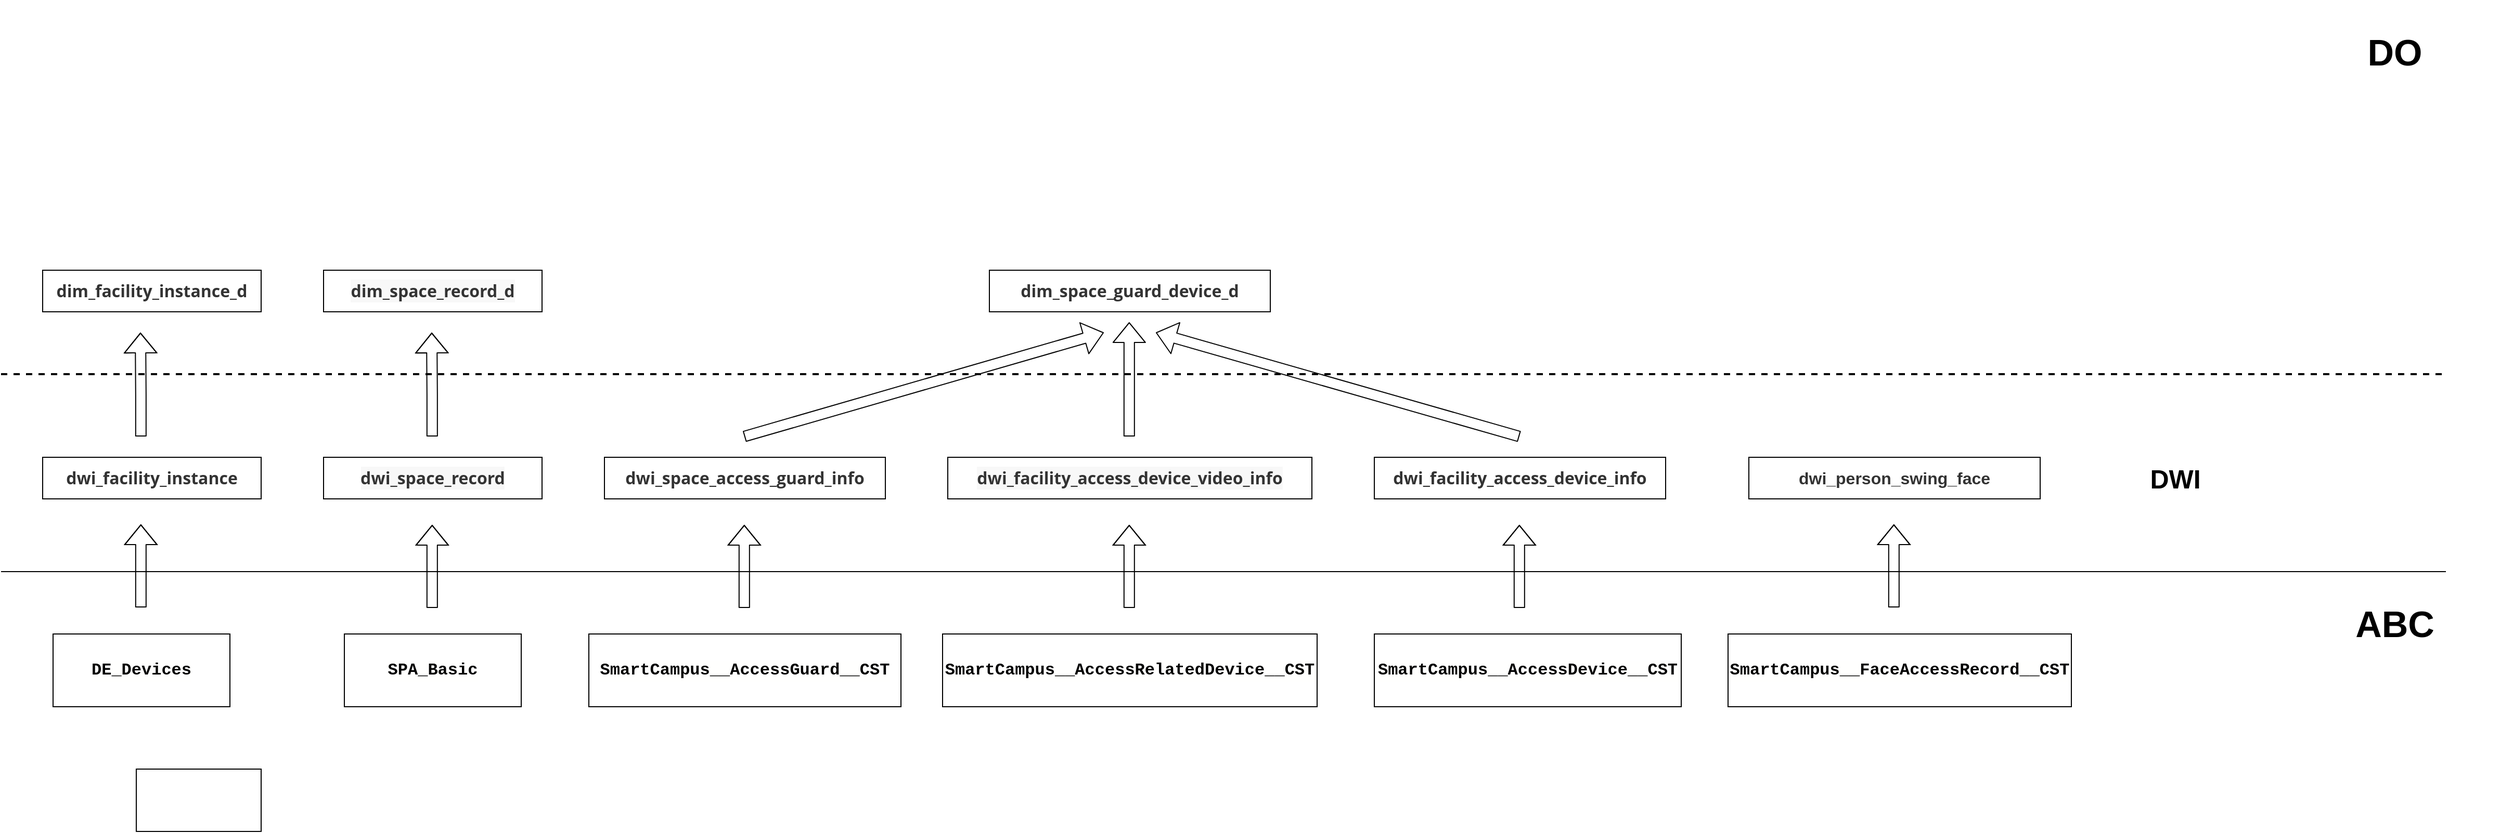 <mxfile version="14.3.2" type="github">
  <diagram id="ALSrLkM7NoTAbwWm-Tqr" name="Page-1">
    <mxGraphModel dx="1422" dy="762" grid="1" gridSize="10" guides="1" tooltips="1" connect="1" arrows="1" fold="1" page="1" pageScale="1" pageWidth="827" pageHeight="1169" math="0" shadow="0">
      <root>
        <mxCell id="0" />
        <mxCell id="1" parent="0" />
        <mxCell id="fcsJN2qr-9h00e084uWn-1" value="" style="endArrow=none;html=1;" parent="1" edge="1">
          <mxGeometry width="50" height="50" relative="1" as="geometry">
            <mxPoint x="80" y="550" as="sourcePoint" />
            <mxPoint x="2430" y="550" as="targetPoint" />
          </mxGeometry>
        </mxCell>
        <mxCell id="x_IjrBmh7rydG-k_5fCS-1" value="&lt;span style=&quot;color: rgb(51 , 51 , 51) ; font-family: &amp;#34;open sans&amp;#34; , &amp;#34;clear sans&amp;#34; , &amp;#34;helvetica neue&amp;#34; , &amp;#34;helvetica&amp;#34; , &amp;#34;arial&amp;#34; , sans-serif ; font-size: 16px ; text-align: left ; background-color: rgb(255 , 255 , 255)&quot;&gt;&lt;b&gt;dwi_facility_instance&lt;/b&gt;&lt;/span&gt;" style="rounded=0;whiteSpace=wrap;html=1;" parent="1" vertex="1">
          <mxGeometry x="120" y="440" width="210" height="40" as="geometry" />
        </mxCell>
        <mxCell id="x_IjrBmh7rydG-k_5fCS-2" value="&lt;span style=&quot;color: rgb(51 , 51 , 51) ; font-family: &amp;#34;open sans&amp;#34; , &amp;#34;clear sans&amp;#34; , &amp;#34;helvetica neue&amp;#34; , &amp;#34;helvetica&amp;#34; , &amp;#34;arial&amp;#34; , sans-serif ; font-size: 16px ; text-align: left ; background-color: rgb(248 , 248 , 248)&quot;&gt;&lt;b&gt;dwi_space_record&lt;/b&gt;&lt;/span&gt;" style="rounded=0;whiteSpace=wrap;html=1;" parent="1" vertex="1">
          <mxGeometry x="390" y="440" width="210" height="40" as="geometry" />
        </mxCell>
        <mxCell id="x_IjrBmh7rydG-k_5fCS-4" value="&lt;span style=&quot;color: rgb(51 , 51 , 51) ; font-family: &amp;#34;open sans&amp;#34; , &amp;#34;clear sans&amp;#34; , &amp;#34;helvetica neue&amp;#34; , &amp;#34;helvetica&amp;#34; , &amp;#34;arial&amp;#34; , sans-serif ; font-size: 16px ; text-align: left ; background-color: rgb(248 , 248 , 248)&quot;&gt;&lt;b&gt;dwi_facility_access_device_video_info&lt;/b&gt;&lt;/span&gt;" style="rounded=0;whiteSpace=wrap;html=1;" parent="1" vertex="1">
          <mxGeometry x="990" y="440" width="350" height="40" as="geometry" />
        </mxCell>
        <mxCell id="x_IjrBmh7rydG-k_5fCS-5" value="&lt;span style=&quot;color: rgb(51 , 51 , 51) ; font-family: &amp;#34;open sans&amp;#34; , &amp;#34;clear sans&amp;#34; , &amp;#34;helvetica neue&amp;#34; , &amp;#34;helvetica&amp;#34; , &amp;#34;arial&amp;#34; , sans-serif ; font-size: 16px ; text-align: left ; background-color: rgb(255 , 255 , 255)&quot;&gt;&lt;b&gt;dwi_space_access_guard_info&lt;/b&gt;&lt;/span&gt;" style="rounded=0;whiteSpace=wrap;html=1;" parent="1" vertex="1">
          <mxGeometry x="660" y="440" width="270" height="40" as="geometry" />
        </mxCell>
        <mxCell id="x_IjrBmh7rydG-k_5fCS-6" value="&lt;span style=&quot;color: rgb(51 , 51 , 51) ; font-family: &amp;#34;open sans&amp;#34; , &amp;#34;clear sans&amp;#34; , &amp;#34;helvetica neue&amp;#34; , &amp;#34;helvetica&amp;#34; , &amp;#34;arial&amp;#34; , sans-serif ; font-size: 16px ; text-align: left ; background-color: rgb(255 , 255 , 255)&quot;&gt;&lt;b&gt;dwi_facility_access_device_info&lt;/b&gt;&lt;/span&gt;" style="rounded=0;whiteSpace=wrap;html=1;" parent="1" vertex="1">
          <mxGeometry x="1400" y="440" width="280" height="40" as="geometry" />
        </mxCell>
        <mxCell id="x_IjrBmh7rydG-k_5fCS-7" value="&lt;div style=&quot;background-color: rgb(255 , 255 , 254) ; font-family: &amp;#34;consolas&amp;#34; , &amp;#34;courier new&amp;#34; , monospace ; line-height: 19px&quot;&gt;&lt;b&gt;&lt;font style=&quot;font-size: 16px&quot;&gt;DE_Devices&lt;/font&gt;&lt;/b&gt;&lt;/div&gt;" style="rounded=0;whiteSpace=wrap;html=1;" parent="1" vertex="1">
          <mxGeometry x="130" y="610" width="170" height="70" as="geometry" />
        </mxCell>
        <mxCell id="x_IjrBmh7rydG-k_5fCS-8" value="&lt;div style=&quot;background-color: rgb(255 , 255 , 254) ; font-family: &amp;#34;consolas&amp;#34; , &amp;#34;courier new&amp;#34; , monospace ; line-height: 19px&quot;&gt;&lt;b&gt;&lt;font style=&quot;font-size: 16px&quot;&gt;SPA_Basic&lt;/font&gt;&lt;/b&gt;&lt;/div&gt;" style="rounded=0;whiteSpace=wrap;html=1;" parent="1" vertex="1">
          <mxGeometry x="410" y="610" width="170" height="70" as="geometry" />
        </mxCell>
        <mxCell id="x_IjrBmh7rydG-k_5fCS-11" value="&lt;div style=&quot;background-color: rgb(255 , 255 , 254) ; font-family: &amp;#34;consolas&amp;#34; , &amp;#34;courier new&amp;#34; , monospace ; line-height: 19px&quot;&gt;&lt;font style=&quot;font-size: 16px&quot;&gt;&lt;b&gt;SmartCampus__AccessDevice__CST&lt;/b&gt;&lt;/font&gt;&lt;/div&gt;" style="rounded=0;whiteSpace=wrap;html=1;" parent="1" vertex="1">
          <mxGeometry x="1400" y="610" width="295" height="70" as="geometry" />
        </mxCell>
        <mxCell id="x_IjrBmh7rydG-k_5fCS-12" value="&lt;div style=&quot;background-color: rgb(255 , 255 , 254) ; font-family: &amp;#34;consolas&amp;#34; , &amp;#34;courier new&amp;#34; , monospace ; line-height: 19px&quot;&gt;&lt;div style=&quot;font-family: &amp;#34;consolas&amp;#34; , &amp;#34;courier new&amp;#34; , monospace ; line-height: 19px&quot;&gt;&lt;font style=&quot;font-size: 16px&quot;&gt;&lt;b&gt;SmartCampus__FaceAccessRecord__CST&lt;/b&gt;&lt;/font&gt;&lt;/div&gt;&lt;/div&gt;" style="rounded=0;whiteSpace=wrap;html=1;" parent="1" vertex="1">
          <mxGeometry x="1740" y="610" width="330" height="70" as="geometry" />
        </mxCell>
        <mxCell id="x_IjrBmh7rydG-k_5fCS-13" value="&lt;span style=&quot;color: rgb(51 , 51 , 51) ; text-align: left ; background-color: rgb(255 , 255 , 255)&quot;&gt;&lt;font style=&quot;font-size: 16px&quot;&gt;&lt;b&gt;dwi_person_swing_face&lt;/b&gt;&lt;/font&gt;&lt;/span&gt;" style="rounded=0;whiteSpace=wrap;html=1;" parent="1" vertex="1">
          <mxGeometry x="1760" y="440" width="280" height="40" as="geometry" />
        </mxCell>
        <mxCell id="x_IjrBmh7rydG-k_5fCS-16" value="&lt;div style=&quot;background-color: rgb(255 , 255 , 254) ; font-family: &amp;#34;consolas&amp;#34; , &amp;#34;courier new&amp;#34; , monospace ; line-height: 19px&quot;&gt;&lt;font style=&quot;font-size: 16px&quot;&gt;&lt;b&gt;SmartCampus__AccessRelatedDevice__CST&lt;/b&gt;&lt;/font&gt;&lt;/div&gt;" style="rounded=0;whiteSpace=wrap;html=1;" parent="1" vertex="1">
          <mxGeometry x="985" y="610" width="360" height="70" as="geometry" />
        </mxCell>
        <mxCell id="x_IjrBmh7rydG-k_5fCS-17" value="&lt;div style=&quot;background-color: rgb(255 , 255 , 254) ; font-family: &amp;#34;consolas&amp;#34; , &amp;#34;courier new&amp;#34; , monospace ; line-height: 19px&quot;&gt;&lt;b&gt;&lt;font style=&quot;font-size: 16px&quot;&gt;SmartCampus__AccessGuard__CST&lt;/font&gt;&lt;/b&gt;&lt;/div&gt;" style="rounded=0;whiteSpace=wrap;html=1;" parent="1" vertex="1">
          <mxGeometry x="645" y="610" width="300" height="70" as="geometry" />
        </mxCell>
        <mxCell id="x_IjrBmh7rydG-k_5fCS-18" value="" style="shape=flexArrow;endArrow=classic;html=1;" parent="1" edge="1">
          <mxGeometry width="50" height="50" relative="1" as="geometry">
            <mxPoint x="214.41" y="584.5" as="sourcePoint" />
            <mxPoint x="214.41" y="504.5" as="targetPoint" />
            <Array as="points">
              <mxPoint x="214.41" y="544.5" />
            </Array>
          </mxGeometry>
        </mxCell>
        <mxCell id="x_IjrBmh7rydG-k_5fCS-19" value="" style="shape=flexArrow;endArrow=classic;html=1;" parent="1" edge="1">
          <mxGeometry width="50" height="50" relative="1" as="geometry">
            <mxPoint x="1539.41" y="585" as="sourcePoint" />
            <mxPoint x="1539.41" y="505" as="targetPoint" />
            <Array as="points">
              <mxPoint x="1539.41" y="545" />
            </Array>
          </mxGeometry>
        </mxCell>
        <mxCell id="x_IjrBmh7rydG-k_5fCS-20" value="" style="shape=flexArrow;endArrow=classic;html=1;" parent="1" edge="1">
          <mxGeometry width="50" height="50" relative="1" as="geometry">
            <mxPoint x="1164.41" y="585" as="sourcePoint" />
            <mxPoint x="1164.41" y="505" as="targetPoint" />
            <Array as="points">
              <mxPoint x="1164.41" y="545" />
            </Array>
          </mxGeometry>
        </mxCell>
        <mxCell id="x_IjrBmh7rydG-k_5fCS-21" value="" style="shape=flexArrow;endArrow=classic;html=1;" parent="1" edge="1">
          <mxGeometry width="50" height="50" relative="1" as="geometry">
            <mxPoint x="794.41" y="585" as="sourcePoint" />
            <mxPoint x="794.41" y="505" as="targetPoint" />
            <Array as="points">
              <mxPoint x="794.41" y="545" />
            </Array>
          </mxGeometry>
        </mxCell>
        <mxCell id="x_IjrBmh7rydG-k_5fCS-22" value="" style="shape=flexArrow;endArrow=classic;html=1;" parent="1" edge="1">
          <mxGeometry width="50" height="50" relative="1" as="geometry">
            <mxPoint x="494.41" y="585" as="sourcePoint" />
            <mxPoint x="494.41" y="505" as="targetPoint" />
            <Array as="points">
              <mxPoint x="494.41" y="545" />
            </Array>
          </mxGeometry>
        </mxCell>
        <mxCell id="x_IjrBmh7rydG-k_5fCS-23" value="" style="shape=flexArrow;endArrow=classic;html=1;" parent="1" edge="1">
          <mxGeometry width="50" height="50" relative="1" as="geometry">
            <mxPoint x="1899.41" y="584.5" as="sourcePoint" />
            <mxPoint x="1899.41" y="504.5" as="targetPoint" />
            <Array as="points">
              <mxPoint x="1899.41" y="544.5" />
            </Array>
          </mxGeometry>
        </mxCell>
        <mxCell id="x_IjrBmh7rydG-k_5fCS-24" value="&lt;font size=&quot;1&quot;&gt;&lt;b style=&quot;font-size: 35px&quot;&gt;ABC&lt;/b&gt;&lt;/font&gt;" style="text;html=1;strokeColor=none;fillColor=none;align=center;verticalAlign=middle;whiteSpace=wrap;rounded=0;" parent="1" vertex="1">
          <mxGeometry x="2281" y="550" width="200" height="100" as="geometry" />
        </mxCell>
        <mxCell id="x_IjrBmh7rydG-k_5fCS-25" value="&lt;font size=&quot;1&quot;&gt;&lt;b style=&quot;font-size: 35px&quot;&gt;DO&lt;/b&gt;&lt;/font&gt;" style="text;html=1;strokeColor=none;fillColor=none;align=center;verticalAlign=middle;whiteSpace=wrap;rounded=0;" parent="1" vertex="1">
          <mxGeometry x="2281" width="200" height="100" as="geometry" />
        </mxCell>
        <mxCell id="x_IjrBmh7rydG-k_5fCS-26" value="&lt;span style=&quot;color: rgb(51 , 51 , 51) ; font-family: &amp;#34;open sans&amp;#34; , &amp;#34;clear sans&amp;#34; , &amp;#34;helvetica neue&amp;#34; , &amp;#34;helvetica&amp;#34; , &amp;#34;arial&amp;#34; , sans-serif ; font-size: 16px ; text-align: left ; background-color: rgb(255 , 255 , 255)&quot;&gt;&lt;b&gt;dim_facility_instance_d&lt;/b&gt;&lt;/span&gt;" style="rounded=0;whiteSpace=wrap;html=1;" parent="1" vertex="1">
          <mxGeometry x="120" y="260" width="210" height="40" as="geometry" />
        </mxCell>
        <mxCell id="x_IjrBmh7rydG-k_5fCS-27" value="" style="endArrow=none;dashed=1;html=1;strokeWidth=2;" parent="1" edge="1">
          <mxGeometry width="50" height="50" relative="1" as="geometry">
            <mxPoint x="80" y="360" as="sourcePoint" />
            <mxPoint x="2430" y="360" as="targetPoint" />
          </mxGeometry>
        </mxCell>
        <mxCell id="x_IjrBmh7rydG-k_5fCS-28" value="&lt;font size=&quot;1&quot;&gt;&lt;b style=&quot;font-size: 25px&quot;&gt;DWI&lt;/b&gt;&lt;/font&gt;" style="text;html=1;strokeColor=none;fillColor=none;align=center;verticalAlign=middle;whiteSpace=wrap;rounded=0;" parent="1" vertex="1">
          <mxGeometry x="2070" y="410" width="200" height="100" as="geometry" />
        </mxCell>
        <mxCell id="x_IjrBmh7rydG-k_5fCS-29" value="&lt;span style=&quot;color: rgb(51 , 51 , 51) ; font-family: &amp;#34;open sans&amp;#34; , &amp;#34;clear sans&amp;#34; , &amp;#34;helvetica neue&amp;#34; , &amp;#34;helvetica&amp;#34; , &amp;#34;arial&amp;#34; , sans-serif ; font-size: 16px ; text-align: left ; background-color: rgb(248 , 248 , 248)&quot;&gt;&lt;b&gt;dim_space_record_d&lt;/b&gt;&lt;/span&gt;" style="rounded=0;whiteSpace=wrap;html=1;" parent="1" vertex="1">
          <mxGeometry x="390" y="260" width="210" height="40" as="geometry" />
        </mxCell>
        <mxCell id="x_IjrBmh7rydG-k_5fCS-31" value="&lt;span style=&quot;color: rgb(51 , 51 , 51) ; font-family: &amp;#34;open sans&amp;#34; , &amp;#34;clear sans&amp;#34; , &amp;#34;helvetica neue&amp;#34; , &amp;#34;helvetica&amp;#34; , &amp;#34;arial&amp;#34; , sans-serif ; font-size: 16px ; text-align: left ; background-color: rgb(255 , 255 , 255)&quot;&gt;&lt;b&gt;dim_space_guard_device_d&lt;/b&gt;&lt;/span&gt;" style="rounded=0;whiteSpace=wrap;html=1;" parent="1" vertex="1">
          <mxGeometry x="1030" y="260" width="270" height="40" as="geometry" />
        </mxCell>
        <mxCell id="x_IjrBmh7rydG-k_5fCS-36" value="" style="shape=flexArrow;endArrow=classic;html=1;" parent="1" edge="1">
          <mxGeometry width="50" height="50" relative="1" as="geometry">
            <mxPoint x="1164.41" y="420" as="sourcePoint" />
            <mxPoint x="1164.41" y="310" as="targetPoint" />
          </mxGeometry>
        </mxCell>
        <mxCell id="x_IjrBmh7rydG-k_5fCS-39" value="" style="shape=flexArrow;endArrow=classic;html=1;" parent="1" edge="1">
          <mxGeometry width="50" height="50" relative="1" as="geometry">
            <mxPoint x="794.41" y="420" as="sourcePoint" />
            <mxPoint x="1140" y="320" as="targetPoint" />
          </mxGeometry>
        </mxCell>
        <mxCell id="x_IjrBmh7rydG-k_5fCS-40" value="" style="shape=flexArrow;endArrow=classic;html=1;" parent="1" edge="1">
          <mxGeometry width="50" height="50" relative="1" as="geometry">
            <mxPoint x="1539.41" y="420" as="sourcePoint" />
            <mxPoint x="1190" y="320" as="targetPoint" />
          </mxGeometry>
        </mxCell>
        <mxCell id="x_IjrBmh7rydG-k_5fCS-41" value="" style="shape=flexArrow;endArrow=classic;html=1;" parent="1" edge="1">
          <mxGeometry width="50" height="50" relative="1" as="geometry">
            <mxPoint x="214.41" y="420" as="sourcePoint" />
            <mxPoint x="214" y="320" as="targetPoint" />
            <Array as="points">
              <mxPoint x="214.41" y="380" />
            </Array>
          </mxGeometry>
        </mxCell>
        <mxCell id="x_IjrBmh7rydG-k_5fCS-42" value="" style="shape=flexArrow;endArrow=classic;html=1;" parent="1" edge="1">
          <mxGeometry width="50" height="50" relative="1" as="geometry">
            <mxPoint x="494.41" y="420" as="sourcePoint" />
            <mxPoint x="494" y="320" as="targetPoint" />
            <Array as="points">
              <mxPoint x="494.41" y="380" />
            </Array>
          </mxGeometry>
        </mxCell>
        <mxCell id="vzT4v2eTEF_wzm0baYiw-1" value="" style="whiteSpace=wrap;html=1;" vertex="1" parent="1">
          <mxGeometry x="210" y="740" width="120" height="60" as="geometry" />
        </mxCell>
      </root>
    </mxGraphModel>
  </diagram>
</mxfile>
